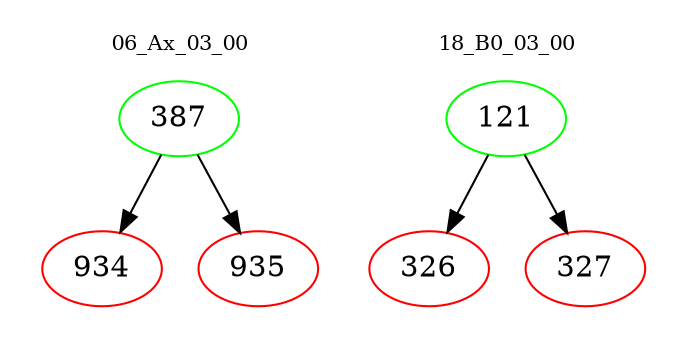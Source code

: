 digraph{
subgraph cluster_0 {
color = white
label = "06_Ax_03_00";
fontsize=10;
T0_387 [label="387", color="green"]
T0_387 -> T0_934 [color="black"]
T0_934 [label="934", color="red"]
T0_387 -> T0_935 [color="black"]
T0_935 [label="935", color="red"]
}
subgraph cluster_1 {
color = white
label = "18_B0_03_00";
fontsize=10;
T1_121 [label="121", color="green"]
T1_121 -> T1_326 [color="black"]
T1_326 [label="326", color="red"]
T1_121 -> T1_327 [color="black"]
T1_327 [label="327", color="red"]
}
}

